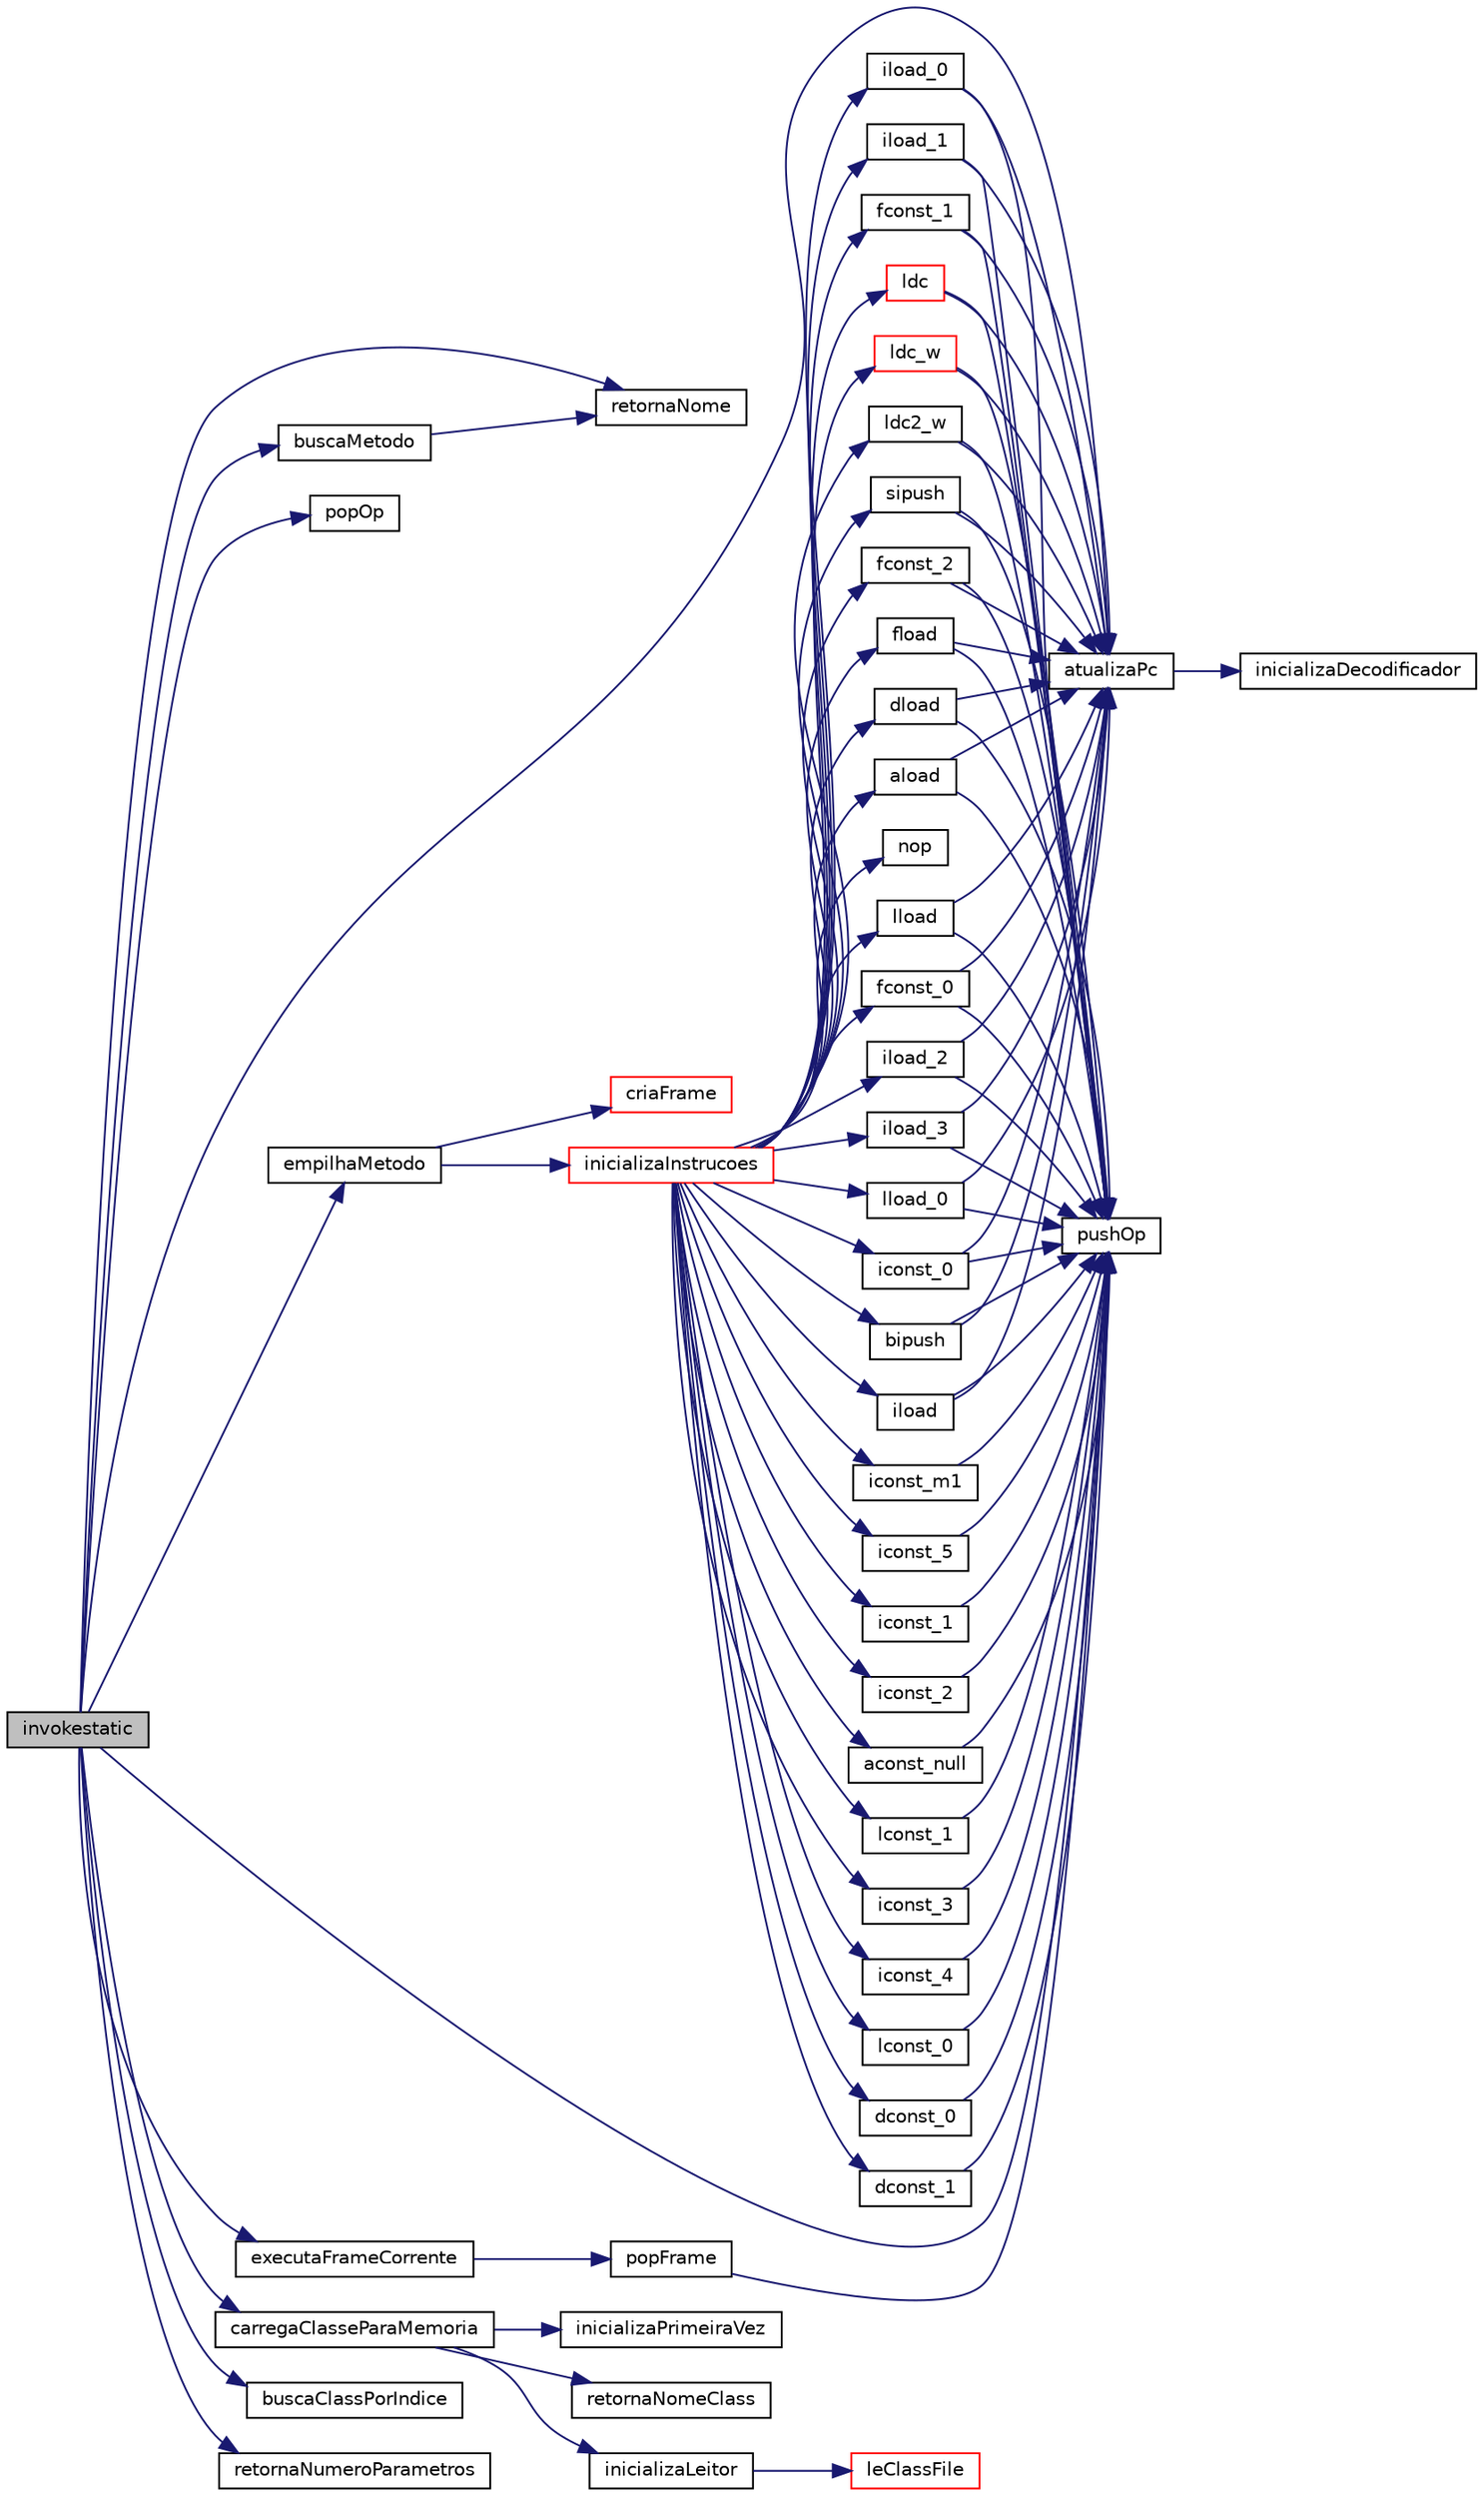 digraph "invokestatic"
{
 // INTERACTIVE_SVG=YES
  edge [fontname="Helvetica",fontsize="10",labelfontname="Helvetica",labelfontsize="10"];
  node [fontname="Helvetica",fontsize="10",shape=record];
  rankdir="LR";
  Node2410 [label="invokestatic",height=0.2,width=0.4,color="black", fillcolor="grey75", style="filled", fontcolor="black"];
  Node2410 -> Node2411 [color="midnightblue",fontsize="10",style="solid"];
  Node2411 [label="retornaNome",height=0.2,width=0.4,color="black", fillcolor="white", style="filled",URL="$carregador_8c.html#aac550604e02bb2506492757b974c6856"];
  Node2410 -> Node2412 [color="midnightblue",fontsize="10",style="solid"];
  Node2412 [label="popOp",height=0.2,width=0.4,color="black", fillcolor="white", style="filled",URL="$frame_8c.html#a3670f378856724ca85ced056e6bfc5c4"];
  Node2410 -> Node2413 [color="midnightblue",fontsize="10",style="solid"];
  Node2413 [label="atualizaPc",height=0.2,width=0.4,color="black", fillcolor="white", style="filled",URL="$instrucao_8c.html#abcf4bbde1212f9bb0f2ee7a6ba5aec08"];
  Node2413 -> Node2414 [color="midnightblue",fontsize="10",style="solid"];
  Node2414 [label="inicializaDecodificador",height=0.2,width=0.4,color="black", fillcolor="white", style="filled",URL="$decodificador_8c.html#ac4ac4bcce3fed96b1a2657ceafda40bc"];
  Node2410 -> Node2415 [color="midnightblue",fontsize="10",style="solid"];
  Node2415 [label="pushOp",height=0.2,width=0.4,color="black", fillcolor="white", style="filled",URL="$frame_8c.html#a50993c39467516396b64a90eb81af0ba"];
  Node2410 -> Node2416 [color="midnightblue",fontsize="10",style="solid"];
  Node2416 [label="carregaClasseParaMemoria",height=0.2,width=0.4,color="black", fillcolor="white", style="filled",URL="$carregador_8c.html#aa8226828a719a729baa6de54497dbd06"];
  Node2416 -> Node2417 [color="midnightblue",fontsize="10",style="solid"];
  Node2417 [label="inicializaPrimeiraVez",height=0.2,width=0.4,color="black", fillcolor="white", style="filled",URL="$carregador_8c.html#ad79fe3f83657a5542b2278537ccfbdd1"];
  Node2416 -> Node2418 [color="midnightblue",fontsize="10",style="solid"];
  Node2418 [label="retornaNomeClass",height=0.2,width=0.4,color="black", fillcolor="white", style="filled",URL="$carregador_8c.html#a9c9a3135d3a02d275706a00116816824"];
  Node2416 -> Node2419 [color="midnightblue",fontsize="10",style="solid"];
  Node2419 [label="inicializaLeitor",height=0.2,width=0.4,color="black", fillcolor="white", style="filled",URL="$leitor_8c.html#a6d3ec8ddebcd48da7d95668d16ec46ea"];
  Node2419 -> Node2420 [color="midnightblue",fontsize="10",style="solid"];
  Node2420 [label="leClassFile",height=0.2,width=0.4,color="red", fillcolor="white", style="filled",URL="$leitor_8c.html#a8a9afe01d56583162e5d2d4fba0a38aa"];
  Node2410 -> Node2433 [color="midnightblue",fontsize="10",style="solid"];
  Node2433 [label="buscaClassPorIndice",height=0.2,width=0.4,color="black", fillcolor="white", style="filled",URL="$carregador_8c.html#a5791c228ebcf57d6eb24ba9618eae973"];
  Node2410 -> Node2434 [color="midnightblue",fontsize="10",style="solid"];
  Node2434 [label="buscaMetodo",height=0.2,width=0.4,color="black", fillcolor="white", style="filled",URL="$metodo_8c.html#abb219a6aa784e80d485f19d7b5aa2938"];
  Node2434 -> Node2411 [color="midnightblue",fontsize="10",style="solid"];
  Node2410 -> Node2435 [color="midnightblue",fontsize="10",style="solid"];
  Node2435 [label="retornaNumeroParametros",height=0.2,width=0.4,color="black", fillcolor="white", style="filled",URL="$metodo_8c.html#ada12ca83079c04e89a1e5814004a1a59"];
  Node2410 -> Node2436 [color="midnightblue",fontsize="10",style="solid"];
  Node2436 [label="empilhaMetodo",height=0.2,width=0.4,color="black", fillcolor="white", style="filled",URL="$metodo_8c.html#abd0ddf4dcb0a8259896fe735c94e23b4"];
  Node2436 -> Node2437 [color="midnightblue",fontsize="10",style="solid"];
  Node2437 [label="inicializaInstrucoes",height=0.2,width=0.4,color="red", fillcolor="white", style="filled",URL="$instrucao_8c.html#a308f4b87fb42ab5a62790c0127003ebe"];
  Node2437 -> Node2438 [color="midnightblue",fontsize="10",style="solid"];
  Node2438 [label="nop",height=0.2,width=0.4,color="black", fillcolor="white", style="filled",URL="$instrucao_8c.html#a9feb7476507383309c8e3ff2648016f3"];
  Node2437 -> Node2439 [color="midnightblue",fontsize="10",style="solid"];
  Node2439 [label="aconst_null",height=0.2,width=0.4,color="black", fillcolor="white", style="filled",URL="$instrucao_8c.html#abe6dd55d61a71f86f8039f4e2d1d00c8"];
  Node2439 -> Node2415 [color="midnightblue",fontsize="10",style="solid"];
  Node2437 -> Node2440 [color="midnightblue",fontsize="10",style="solid"];
  Node2440 [label="iconst_m1",height=0.2,width=0.4,color="black", fillcolor="white", style="filled",URL="$instrucao_8c.html#a3d4fe47d548d6189745787177183c38c"];
  Node2440 -> Node2415 [color="midnightblue",fontsize="10",style="solid"];
  Node2437 -> Node2441 [color="midnightblue",fontsize="10",style="solid"];
  Node2441 [label="iconst_0",height=0.2,width=0.4,color="black", fillcolor="white", style="filled",URL="$instrucao_8c.html#aea322ceba1bd8d3ef7f33273d58e6f0b"];
  Node2441 -> Node2415 [color="midnightblue",fontsize="10",style="solid"];
  Node2441 -> Node2413 [color="midnightblue",fontsize="10",style="solid"];
  Node2437 -> Node2442 [color="midnightblue",fontsize="10",style="solid"];
  Node2442 [label="iconst_1",height=0.2,width=0.4,color="black", fillcolor="white", style="filled",URL="$instrucao_8c.html#ad99980f3110041de270ec04c53107b8f"];
  Node2442 -> Node2415 [color="midnightblue",fontsize="10",style="solid"];
  Node2437 -> Node2443 [color="midnightblue",fontsize="10",style="solid"];
  Node2443 [label="iconst_2",height=0.2,width=0.4,color="black", fillcolor="white", style="filled",URL="$instrucao_8c.html#ade068b77731b687d290ff8110b5111fb"];
  Node2443 -> Node2415 [color="midnightblue",fontsize="10",style="solid"];
  Node2437 -> Node2444 [color="midnightblue",fontsize="10",style="solid"];
  Node2444 [label="iconst_3",height=0.2,width=0.4,color="black", fillcolor="white", style="filled",URL="$instrucao_8c.html#aa4de912d11b59f82deba1dc335d69123"];
  Node2444 -> Node2415 [color="midnightblue",fontsize="10",style="solid"];
  Node2437 -> Node2445 [color="midnightblue",fontsize="10",style="solid"];
  Node2445 [label="iconst_4",height=0.2,width=0.4,color="black", fillcolor="white", style="filled",URL="$instrucao_8c.html#a8c772a238a36dc3c353206ec51a65382"];
  Node2445 -> Node2415 [color="midnightblue",fontsize="10",style="solid"];
  Node2437 -> Node2446 [color="midnightblue",fontsize="10",style="solid"];
  Node2446 [label="iconst_5",height=0.2,width=0.4,color="black", fillcolor="white", style="filled",URL="$instrucao_8c.html#a2e5a16634b3e5c00d324b462ea77183b"];
  Node2446 -> Node2415 [color="midnightblue",fontsize="10",style="solid"];
  Node2437 -> Node2447 [color="midnightblue",fontsize="10",style="solid"];
  Node2447 [label="lconst_0",height=0.2,width=0.4,color="black", fillcolor="white", style="filled",URL="$instrucao_8c.html#a404bc01bc13afddc52495b6a77a2ff4d"];
  Node2447 -> Node2415 [color="midnightblue",fontsize="10",style="solid"];
  Node2437 -> Node2448 [color="midnightblue",fontsize="10",style="solid"];
  Node2448 [label="lconst_1",height=0.2,width=0.4,color="black", fillcolor="white", style="filled",URL="$instrucao_8c.html#a47ef909a27b1a683c8941d87f542b162"];
  Node2448 -> Node2415 [color="midnightblue",fontsize="10",style="solid"];
  Node2437 -> Node2449 [color="midnightblue",fontsize="10",style="solid"];
  Node2449 [label="fconst_0",height=0.2,width=0.4,color="black", fillcolor="white", style="filled",URL="$instrucao_8c.html#a86f714d43e3b969d5c30dbfdabd472bf"];
  Node2449 -> Node2415 [color="midnightblue",fontsize="10",style="solid"];
  Node2449 -> Node2413 [color="midnightblue",fontsize="10",style="solid"];
  Node2437 -> Node2450 [color="midnightblue",fontsize="10",style="solid"];
  Node2450 [label="fconst_1",height=0.2,width=0.4,color="black", fillcolor="white", style="filled",URL="$instrucao_8c.html#ab87ae6df1b95fd3c3829af30ba899199"];
  Node2450 -> Node2415 [color="midnightblue",fontsize="10",style="solid"];
  Node2450 -> Node2413 [color="midnightblue",fontsize="10",style="solid"];
  Node2437 -> Node2451 [color="midnightblue",fontsize="10",style="solid"];
  Node2451 [label="fconst_2",height=0.2,width=0.4,color="black", fillcolor="white", style="filled",URL="$instrucao_8c.html#aa2c5e3ce6d5b8daf54213367d7f02f25"];
  Node2451 -> Node2415 [color="midnightblue",fontsize="10",style="solid"];
  Node2451 -> Node2413 [color="midnightblue",fontsize="10",style="solid"];
  Node2437 -> Node2452 [color="midnightblue",fontsize="10",style="solid"];
  Node2452 [label="dconst_0",height=0.2,width=0.4,color="black", fillcolor="white", style="filled",URL="$instrucao_8c.html#a06b623842362ff5bad4321bd3901c041"];
  Node2452 -> Node2415 [color="midnightblue",fontsize="10",style="solid"];
  Node2437 -> Node2453 [color="midnightblue",fontsize="10",style="solid"];
  Node2453 [label="dconst_1",height=0.2,width=0.4,color="black", fillcolor="white", style="filled",URL="$instrucao_8c.html#a7f89f5063a41ce732da654abce7f1c81"];
  Node2453 -> Node2415 [color="midnightblue",fontsize="10",style="solid"];
  Node2437 -> Node2454 [color="midnightblue",fontsize="10",style="solid"];
  Node2454 [label="bipush",height=0.2,width=0.4,color="black", fillcolor="white", style="filled",URL="$instrucao_8c.html#a63e60d614254aaf759e91850ce33be71"];
  Node2454 -> Node2415 [color="midnightblue",fontsize="10",style="solid"];
  Node2454 -> Node2413 [color="midnightblue",fontsize="10",style="solid"];
  Node2437 -> Node2455 [color="midnightblue",fontsize="10",style="solid"];
  Node2455 [label="sipush",height=0.2,width=0.4,color="black", fillcolor="white", style="filled",URL="$instrucao_8c.html#ab232b871bc72922db8f077fc3f356348"];
  Node2455 -> Node2415 [color="midnightblue",fontsize="10",style="solid"];
  Node2455 -> Node2413 [color="midnightblue",fontsize="10",style="solid"];
  Node2437 -> Node2456 [color="midnightblue",fontsize="10",style="solid"];
  Node2456 [label="ldc",height=0.2,width=0.4,color="red", fillcolor="white", style="filled",URL="$instrucao_8c.html#a05601922d5b1a9203cd26a1a21789255"];
  Node2456 -> Node2415 [color="midnightblue",fontsize="10",style="solid"];
  Node2456 -> Node2413 [color="midnightblue",fontsize="10",style="solid"];
  Node2437 -> Node2458 [color="midnightblue",fontsize="10",style="solid"];
  Node2458 [label="ldc_w",height=0.2,width=0.4,color="red", fillcolor="white", style="filled",URL="$instrucao_8c.html#a24bf1524b99a783375f26b5e4f79fb44"];
  Node2458 -> Node2415 [color="midnightblue",fontsize="10",style="solid"];
  Node2458 -> Node2413 [color="midnightblue",fontsize="10",style="solid"];
  Node2437 -> Node2459 [color="midnightblue",fontsize="10",style="solid"];
  Node2459 [label="ldc2_w",height=0.2,width=0.4,color="black", fillcolor="white", style="filled",URL="$instrucao_8c.html#ae507168e021393f8ee28cf11c80e5349"];
  Node2459 -> Node2415 [color="midnightblue",fontsize="10",style="solid"];
  Node2459 -> Node2413 [color="midnightblue",fontsize="10",style="solid"];
  Node2437 -> Node2460 [color="midnightblue",fontsize="10",style="solid"];
  Node2460 [label="iload",height=0.2,width=0.4,color="black", fillcolor="white", style="filled",URL="$instrucao_8c.html#a30a4061a47793773606ff72c0b81ddb1"];
  Node2460 -> Node2415 [color="midnightblue",fontsize="10",style="solid"];
  Node2460 -> Node2413 [color="midnightblue",fontsize="10",style="solid"];
  Node2437 -> Node2461 [color="midnightblue",fontsize="10",style="solid"];
  Node2461 [label="lload",height=0.2,width=0.4,color="black", fillcolor="white", style="filled",URL="$instrucao_8c.html#a7226903dff59a80c04a44f84578cdad0"];
  Node2461 -> Node2415 [color="midnightblue",fontsize="10",style="solid"];
  Node2461 -> Node2413 [color="midnightblue",fontsize="10",style="solid"];
  Node2437 -> Node2462 [color="midnightblue",fontsize="10",style="solid"];
  Node2462 [label="fload",height=0.2,width=0.4,color="black", fillcolor="white", style="filled",URL="$instrucao_8c.html#aa3e85071d417a5fc35d9acca2deb91e2"];
  Node2462 -> Node2415 [color="midnightblue",fontsize="10",style="solid"];
  Node2462 -> Node2413 [color="midnightblue",fontsize="10",style="solid"];
  Node2437 -> Node2463 [color="midnightblue",fontsize="10",style="solid"];
  Node2463 [label="dload",height=0.2,width=0.4,color="black", fillcolor="white", style="filled",URL="$instrucao_8c.html#aee02129130ae41bfde27b94ac97dbe80"];
  Node2463 -> Node2415 [color="midnightblue",fontsize="10",style="solid"];
  Node2463 -> Node2413 [color="midnightblue",fontsize="10",style="solid"];
  Node2437 -> Node2464 [color="midnightblue",fontsize="10",style="solid"];
  Node2464 [label="aload",height=0.2,width=0.4,color="black", fillcolor="white", style="filled",URL="$instrucao_8c.html#a0612d86928db91f08031ee340d996be3"];
  Node2464 -> Node2415 [color="midnightblue",fontsize="10",style="solid"];
  Node2464 -> Node2413 [color="midnightblue",fontsize="10",style="solid"];
  Node2437 -> Node2465 [color="midnightblue",fontsize="10",style="solid"];
  Node2465 [label="iload_0",height=0.2,width=0.4,color="black", fillcolor="white", style="filled",URL="$instrucao_8c.html#aca5ca79be27a14e2dba470ceb7f3654a"];
  Node2465 -> Node2415 [color="midnightblue",fontsize="10",style="solid"];
  Node2465 -> Node2413 [color="midnightblue",fontsize="10",style="solid"];
  Node2437 -> Node2466 [color="midnightblue",fontsize="10",style="solid"];
  Node2466 [label="iload_1",height=0.2,width=0.4,color="black", fillcolor="white", style="filled",URL="$instrucao_8c.html#a10fcbbe1a4c6ddec0bbe135218268af9"];
  Node2466 -> Node2415 [color="midnightblue",fontsize="10",style="solid"];
  Node2466 -> Node2413 [color="midnightblue",fontsize="10",style="solid"];
  Node2437 -> Node2467 [color="midnightblue",fontsize="10",style="solid"];
  Node2467 [label="iload_2",height=0.2,width=0.4,color="black", fillcolor="white", style="filled",URL="$instrucao_8c.html#a3bd5260f8a2c829e158d7f49b1ef7e91"];
  Node2467 -> Node2415 [color="midnightblue",fontsize="10",style="solid"];
  Node2467 -> Node2413 [color="midnightblue",fontsize="10",style="solid"];
  Node2437 -> Node2468 [color="midnightblue",fontsize="10",style="solid"];
  Node2468 [label="iload_3",height=0.2,width=0.4,color="black", fillcolor="white", style="filled",URL="$instrucao_8c.html#a244c1eb8abc603a256a5e932beb9fa75"];
  Node2468 -> Node2415 [color="midnightblue",fontsize="10",style="solid"];
  Node2468 -> Node2413 [color="midnightblue",fontsize="10",style="solid"];
  Node2437 -> Node2469 [color="midnightblue",fontsize="10",style="solid"];
  Node2469 [label="lload_0",height=0.2,width=0.4,color="black", fillcolor="white", style="filled",URL="$instrucao_8c.html#abeae105a6ead0eb87caedb8ad91a5770"];
  Node2469 -> Node2415 [color="midnightblue",fontsize="10",style="solid"];
  Node2469 -> Node2413 [color="midnightblue",fontsize="10",style="solid"];
  Node2436 -> Node2641 [color="midnightblue",fontsize="10",style="solid"];
  Node2641 [label="criaFrame",height=0.2,width=0.4,color="red", fillcolor="white", style="filled",URL="$frame_8c.html#a043120e5dc10c5874fafd5b92506dd54"];
  Node2410 -> Node2622 [color="midnightblue",fontsize="10",style="solid"];
  Node2622 [label="executaFrameCorrente",height=0.2,width=0.4,color="black", fillcolor="white", style="filled",URL="$metodo_8c.html#ae6a6b8342dd5977b74379e5295614ea8"];
  Node2622 -> Node2623 [color="midnightblue",fontsize="10",style="solid"];
  Node2623 [label="popFrame",height=0.2,width=0.4,color="black", fillcolor="white", style="filled",URL="$frame_8c.html#aca9cbfa46eaa4e3c07217b16d0c5212e"];
  Node2623 -> Node2415 [color="midnightblue",fontsize="10",style="solid"];
}
